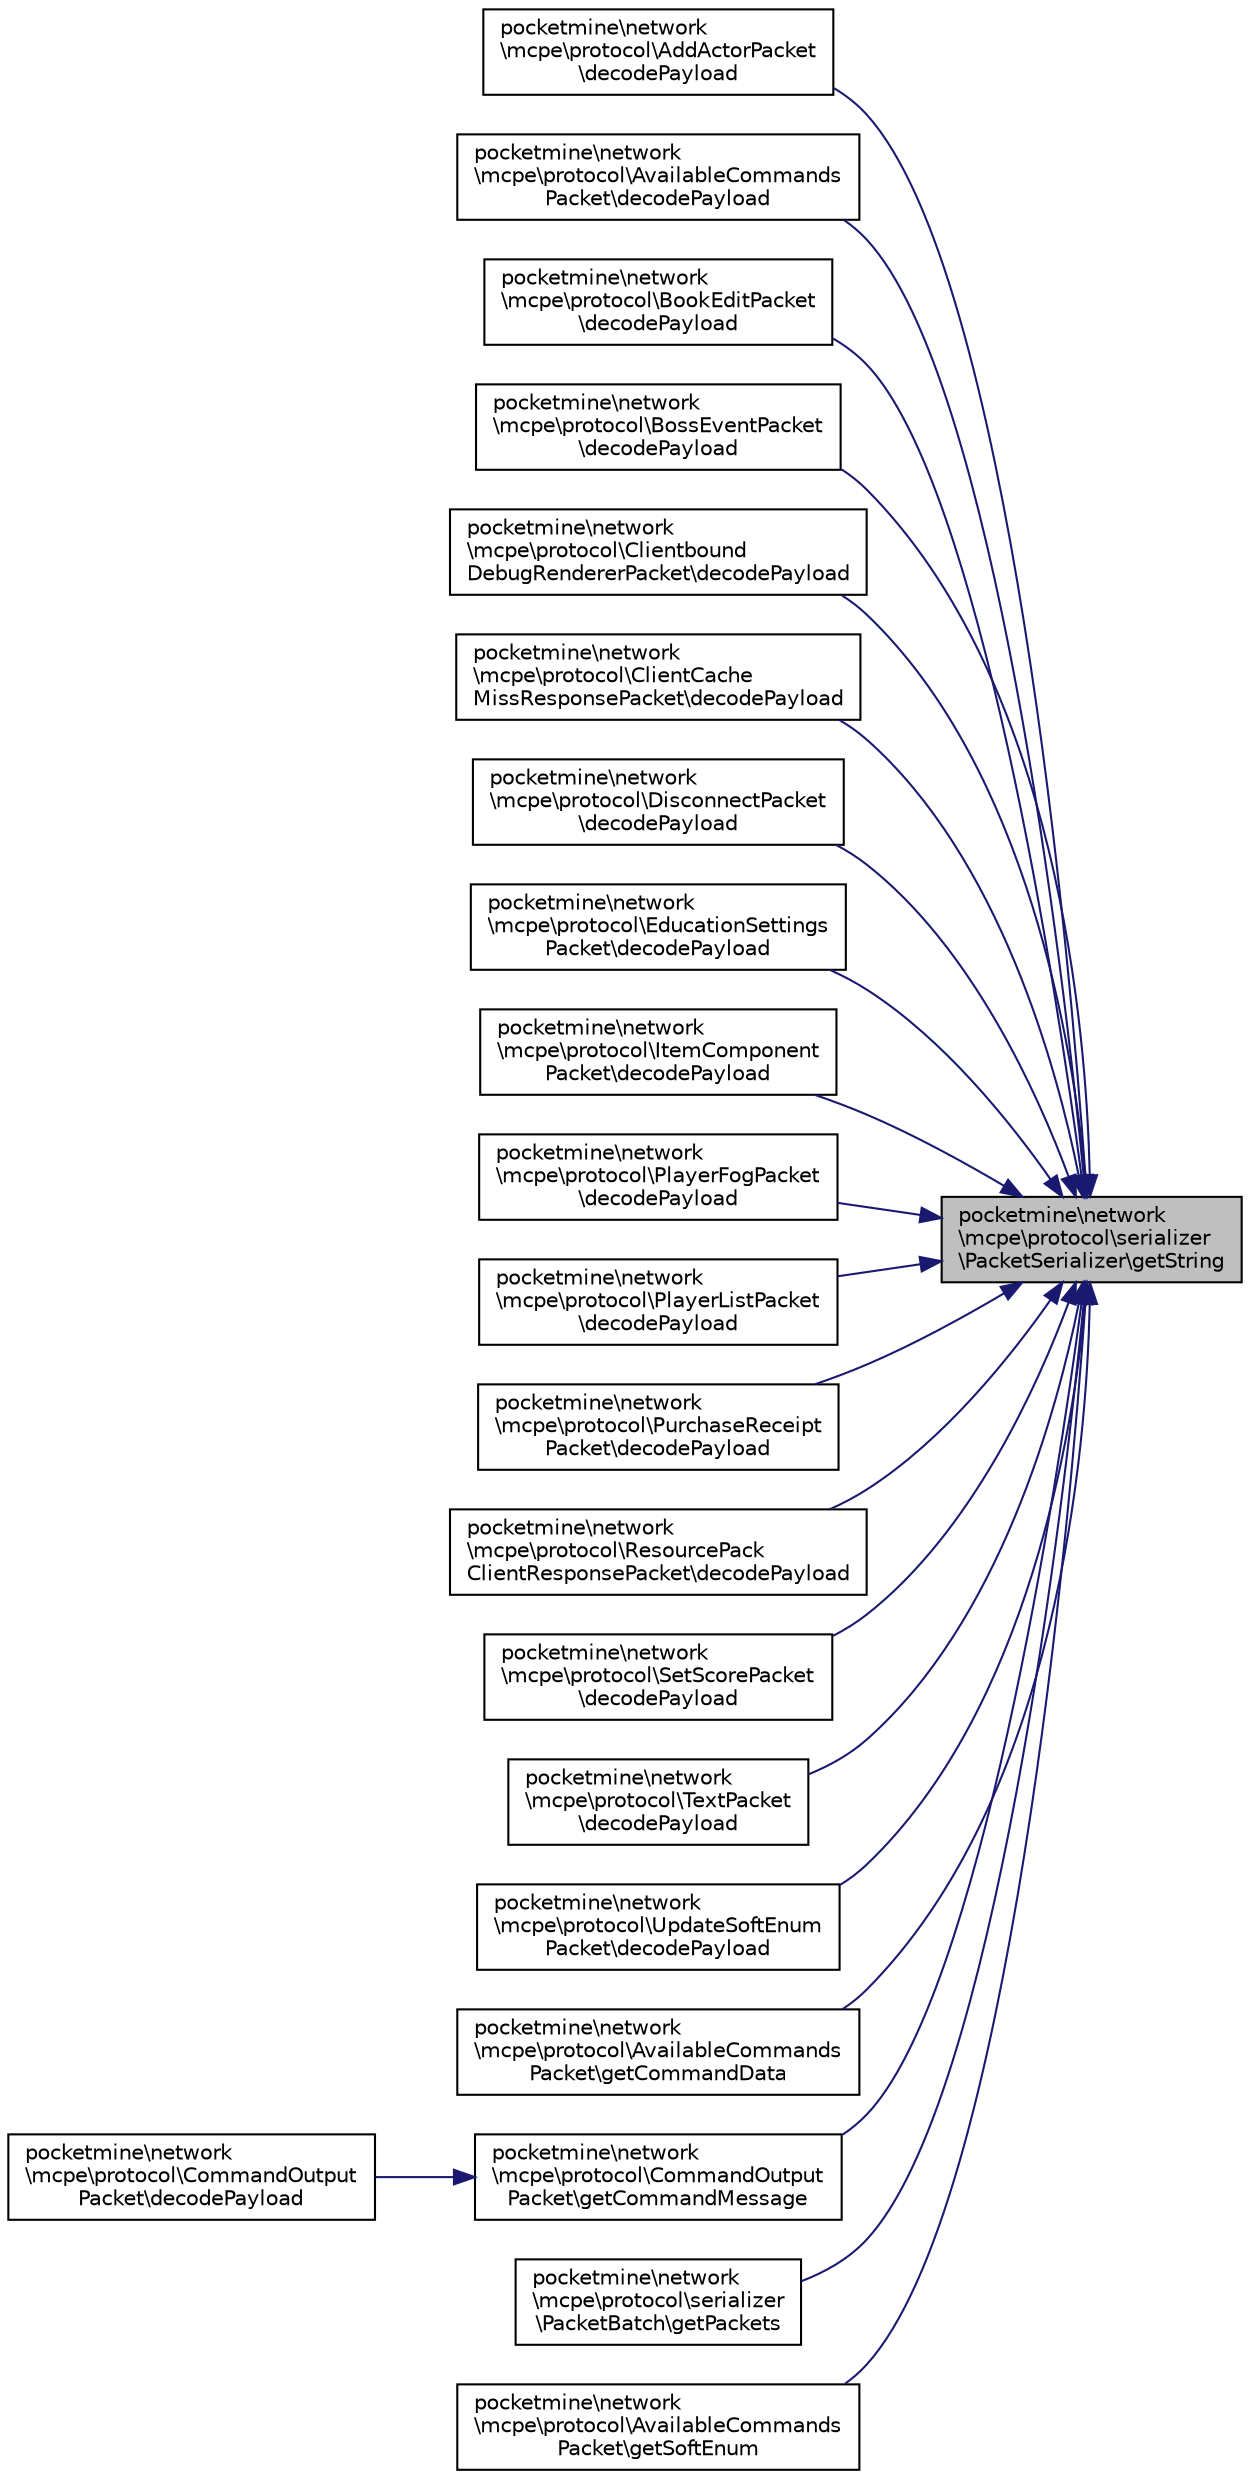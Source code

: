 digraph "pocketmine\network\mcpe\protocol\serializer\PacketSerializer\getString"
{
 // INTERACTIVE_SVG=YES
 // LATEX_PDF_SIZE
  edge [fontname="Helvetica",fontsize="10",labelfontname="Helvetica",labelfontsize="10"];
  node [fontname="Helvetica",fontsize="10",shape=record];
  rankdir="RL";
  Node1 [label="pocketmine\\network\l\\mcpe\\protocol\\serializer\l\\PacketSerializer\\getString",height=0.2,width=0.4,color="black", fillcolor="grey75", style="filled", fontcolor="black",tooltip=" "];
  Node1 -> Node2 [dir="back",color="midnightblue",fontsize="10",style="solid",fontname="Helvetica"];
  Node2 [label="pocketmine\\network\l\\mcpe\\protocol\\AddActorPacket\l\\decodePayload",height=0.2,width=0.4,color="black", fillcolor="white", style="filled",URL="$d2/dd1/classpocketmine_1_1network_1_1mcpe_1_1protocol_1_1_add_actor_packet.html#a9bc03d23390132126c36b5653d46fee1",tooltip=" "];
  Node1 -> Node3 [dir="back",color="midnightblue",fontsize="10",style="solid",fontname="Helvetica"];
  Node3 [label="pocketmine\\network\l\\mcpe\\protocol\\AvailableCommands\lPacket\\decodePayload",height=0.2,width=0.4,color="black", fillcolor="white", style="filled",URL="$d7/deb/classpocketmine_1_1network_1_1mcpe_1_1protocol_1_1_available_commands_packet.html#ae119d628dbd3209d53f53fbd93c434cd",tooltip=" "];
  Node1 -> Node4 [dir="back",color="midnightblue",fontsize="10",style="solid",fontname="Helvetica"];
  Node4 [label="pocketmine\\network\l\\mcpe\\protocol\\BookEditPacket\l\\decodePayload",height=0.2,width=0.4,color="black", fillcolor="white", style="filled",URL="$d1/db1/classpocketmine_1_1network_1_1mcpe_1_1protocol_1_1_book_edit_packet.html#adace0bc1476a9e29961dd84c6df50d23",tooltip=" "];
  Node1 -> Node5 [dir="back",color="midnightblue",fontsize="10",style="solid",fontname="Helvetica"];
  Node5 [label="pocketmine\\network\l\\mcpe\\protocol\\BossEventPacket\l\\decodePayload",height=0.2,width=0.4,color="black", fillcolor="white", style="filled",URL="$da/d87/classpocketmine_1_1network_1_1mcpe_1_1protocol_1_1_boss_event_packet.html#a915e8dcc7b734e14ecae04df68ee1c49",tooltip=" "];
  Node1 -> Node6 [dir="back",color="midnightblue",fontsize="10",style="solid",fontname="Helvetica"];
  Node6 [label="pocketmine\\network\l\\mcpe\\protocol\\Clientbound\lDebugRendererPacket\\decodePayload",height=0.2,width=0.4,color="black", fillcolor="white", style="filled",URL="$da/def/classpocketmine_1_1network_1_1mcpe_1_1protocol_1_1_clientbound_debug_renderer_packet.html#a8d0929b5aca9f36242af4c80eb99026a",tooltip=" "];
  Node1 -> Node7 [dir="back",color="midnightblue",fontsize="10",style="solid",fontname="Helvetica"];
  Node7 [label="pocketmine\\network\l\\mcpe\\protocol\\ClientCache\lMissResponsePacket\\decodePayload",height=0.2,width=0.4,color="black", fillcolor="white", style="filled",URL="$d2/d19/classpocketmine_1_1network_1_1mcpe_1_1protocol_1_1_client_cache_miss_response_packet.html#a958e26cee54c3a97a5765d209167a487",tooltip=" "];
  Node1 -> Node8 [dir="back",color="midnightblue",fontsize="10",style="solid",fontname="Helvetica"];
  Node8 [label="pocketmine\\network\l\\mcpe\\protocol\\DisconnectPacket\l\\decodePayload",height=0.2,width=0.4,color="black", fillcolor="white", style="filled",URL="$d9/de3/classpocketmine_1_1network_1_1mcpe_1_1protocol_1_1_disconnect_packet.html#aa3407a32f480cf6c7fb572d923c60037",tooltip=" "];
  Node1 -> Node9 [dir="back",color="midnightblue",fontsize="10",style="solid",fontname="Helvetica"];
  Node9 [label="pocketmine\\network\l\\mcpe\\protocol\\EducationSettings\lPacket\\decodePayload",height=0.2,width=0.4,color="black", fillcolor="white", style="filled",URL="$d6/dd5/classpocketmine_1_1network_1_1mcpe_1_1protocol_1_1_education_settings_packet.html#af929e6c97b2562e783419cadf04f238c",tooltip=" "];
  Node1 -> Node10 [dir="back",color="midnightblue",fontsize="10",style="solid",fontname="Helvetica"];
  Node10 [label="pocketmine\\network\l\\mcpe\\protocol\\ItemComponent\lPacket\\decodePayload",height=0.2,width=0.4,color="black", fillcolor="white", style="filled",URL="$d1/d35/classpocketmine_1_1network_1_1mcpe_1_1protocol_1_1_item_component_packet.html#a69d39fc20d9687057f05a1cc70e263ae",tooltip=" "];
  Node1 -> Node11 [dir="back",color="midnightblue",fontsize="10",style="solid",fontname="Helvetica"];
  Node11 [label="pocketmine\\network\l\\mcpe\\protocol\\PlayerFogPacket\l\\decodePayload",height=0.2,width=0.4,color="black", fillcolor="white", style="filled",URL="$d7/d72/classpocketmine_1_1network_1_1mcpe_1_1protocol_1_1_player_fog_packet.html#a6dbd0b0758094daafd3bceea0a2ecc3b",tooltip=" "];
  Node1 -> Node12 [dir="back",color="midnightblue",fontsize="10",style="solid",fontname="Helvetica"];
  Node12 [label="pocketmine\\network\l\\mcpe\\protocol\\PlayerListPacket\l\\decodePayload",height=0.2,width=0.4,color="black", fillcolor="white", style="filled",URL="$d2/dc3/classpocketmine_1_1network_1_1mcpe_1_1protocol_1_1_player_list_packet.html#a10143c280d4a33eadc501a116e4da874",tooltip=" "];
  Node1 -> Node13 [dir="back",color="midnightblue",fontsize="10",style="solid",fontname="Helvetica"];
  Node13 [label="pocketmine\\network\l\\mcpe\\protocol\\PurchaseReceipt\lPacket\\decodePayload",height=0.2,width=0.4,color="black", fillcolor="white", style="filled",URL="$da/d7d/classpocketmine_1_1network_1_1mcpe_1_1protocol_1_1_purchase_receipt_packet.html#a12b3e4ee2457fcb4286305c134d4f4a6",tooltip=" "];
  Node1 -> Node14 [dir="back",color="midnightblue",fontsize="10",style="solid",fontname="Helvetica"];
  Node14 [label="pocketmine\\network\l\\mcpe\\protocol\\ResourcePack\lClientResponsePacket\\decodePayload",height=0.2,width=0.4,color="black", fillcolor="white", style="filled",URL="$dd/d13/classpocketmine_1_1network_1_1mcpe_1_1protocol_1_1_resource_pack_client_response_packet.html#ac3fd3612485b1674c24ef3f80229378d",tooltip=" "];
  Node1 -> Node15 [dir="back",color="midnightblue",fontsize="10",style="solid",fontname="Helvetica"];
  Node15 [label="pocketmine\\network\l\\mcpe\\protocol\\SetScorePacket\l\\decodePayload",height=0.2,width=0.4,color="black", fillcolor="white", style="filled",URL="$d5/dc6/classpocketmine_1_1network_1_1mcpe_1_1protocol_1_1_set_score_packet.html#a8d98ddf52613dacd5d2cf84010a6562f",tooltip=" "];
  Node1 -> Node16 [dir="back",color="midnightblue",fontsize="10",style="solid",fontname="Helvetica"];
  Node16 [label="pocketmine\\network\l\\mcpe\\protocol\\TextPacket\l\\decodePayload",height=0.2,width=0.4,color="black", fillcolor="white", style="filled",URL="$db/d40/classpocketmine_1_1network_1_1mcpe_1_1protocol_1_1_text_packet.html#a324031cae5db234ab582f3be23f34671",tooltip=" "];
  Node1 -> Node17 [dir="back",color="midnightblue",fontsize="10",style="solid",fontname="Helvetica"];
  Node17 [label="pocketmine\\network\l\\mcpe\\protocol\\UpdateSoftEnum\lPacket\\decodePayload",height=0.2,width=0.4,color="black", fillcolor="white", style="filled",URL="$d9/d5e/classpocketmine_1_1network_1_1mcpe_1_1protocol_1_1_update_soft_enum_packet.html#a1ee10f3060b163cd1ff748be749468d1",tooltip=" "];
  Node1 -> Node18 [dir="back",color="midnightblue",fontsize="10",style="solid",fontname="Helvetica"];
  Node18 [label="pocketmine\\network\l\\mcpe\\protocol\\AvailableCommands\lPacket\\getCommandData",height=0.2,width=0.4,color="black", fillcolor="white", style="filled",URL="$d7/deb/classpocketmine_1_1network_1_1mcpe_1_1protocol_1_1_available_commands_packet.html#a7abb4bdb4cbc9b64744dcae46439e721",tooltip=" "];
  Node1 -> Node19 [dir="back",color="midnightblue",fontsize="10",style="solid",fontname="Helvetica"];
  Node19 [label="pocketmine\\network\l\\mcpe\\protocol\\CommandOutput\lPacket\\getCommandMessage",height=0.2,width=0.4,color="black", fillcolor="white", style="filled",URL="$d0/da3/classpocketmine_1_1network_1_1mcpe_1_1protocol_1_1_command_output_packet.html#a6afeeac29f103fe0a28ecfcd41f795ce",tooltip=" "];
  Node19 -> Node20 [dir="back",color="midnightblue",fontsize="10",style="solid",fontname="Helvetica"];
  Node20 [label="pocketmine\\network\l\\mcpe\\protocol\\CommandOutput\lPacket\\decodePayload",height=0.2,width=0.4,color="black", fillcolor="white", style="filled",URL="$d0/da3/classpocketmine_1_1network_1_1mcpe_1_1protocol_1_1_command_output_packet.html#ade33ec76d4362a6bad30c79d2699af60",tooltip=" "];
  Node1 -> Node21 [dir="back",color="midnightblue",fontsize="10",style="solid",fontname="Helvetica"];
  Node21 [label="pocketmine\\network\l\\mcpe\\protocol\\serializer\l\\PacketBatch\\getPackets",height=0.2,width=0.4,color="black", fillcolor="white", style="filled",URL="$d9/df4/classpocketmine_1_1network_1_1mcpe_1_1protocol_1_1serializer_1_1_packet_batch.html#abd66a05e32b91426b0f316bd271da8f7",tooltip=" "];
  Node1 -> Node22 [dir="back",color="midnightblue",fontsize="10",style="solid",fontname="Helvetica"];
  Node22 [label="pocketmine\\network\l\\mcpe\\protocol\\AvailableCommands\lPacket\\getSoftEnum",height=0.2,width=0.4,color="black", fillcolor="white", style="filled",URL="$d7/deb/classpocketmine_1_1network_1_1mcpe_1_1protocol_1_1_available_commands_packet.html#aa83f3328e76a9254739568c50987436e",tooltip=" "];
}
